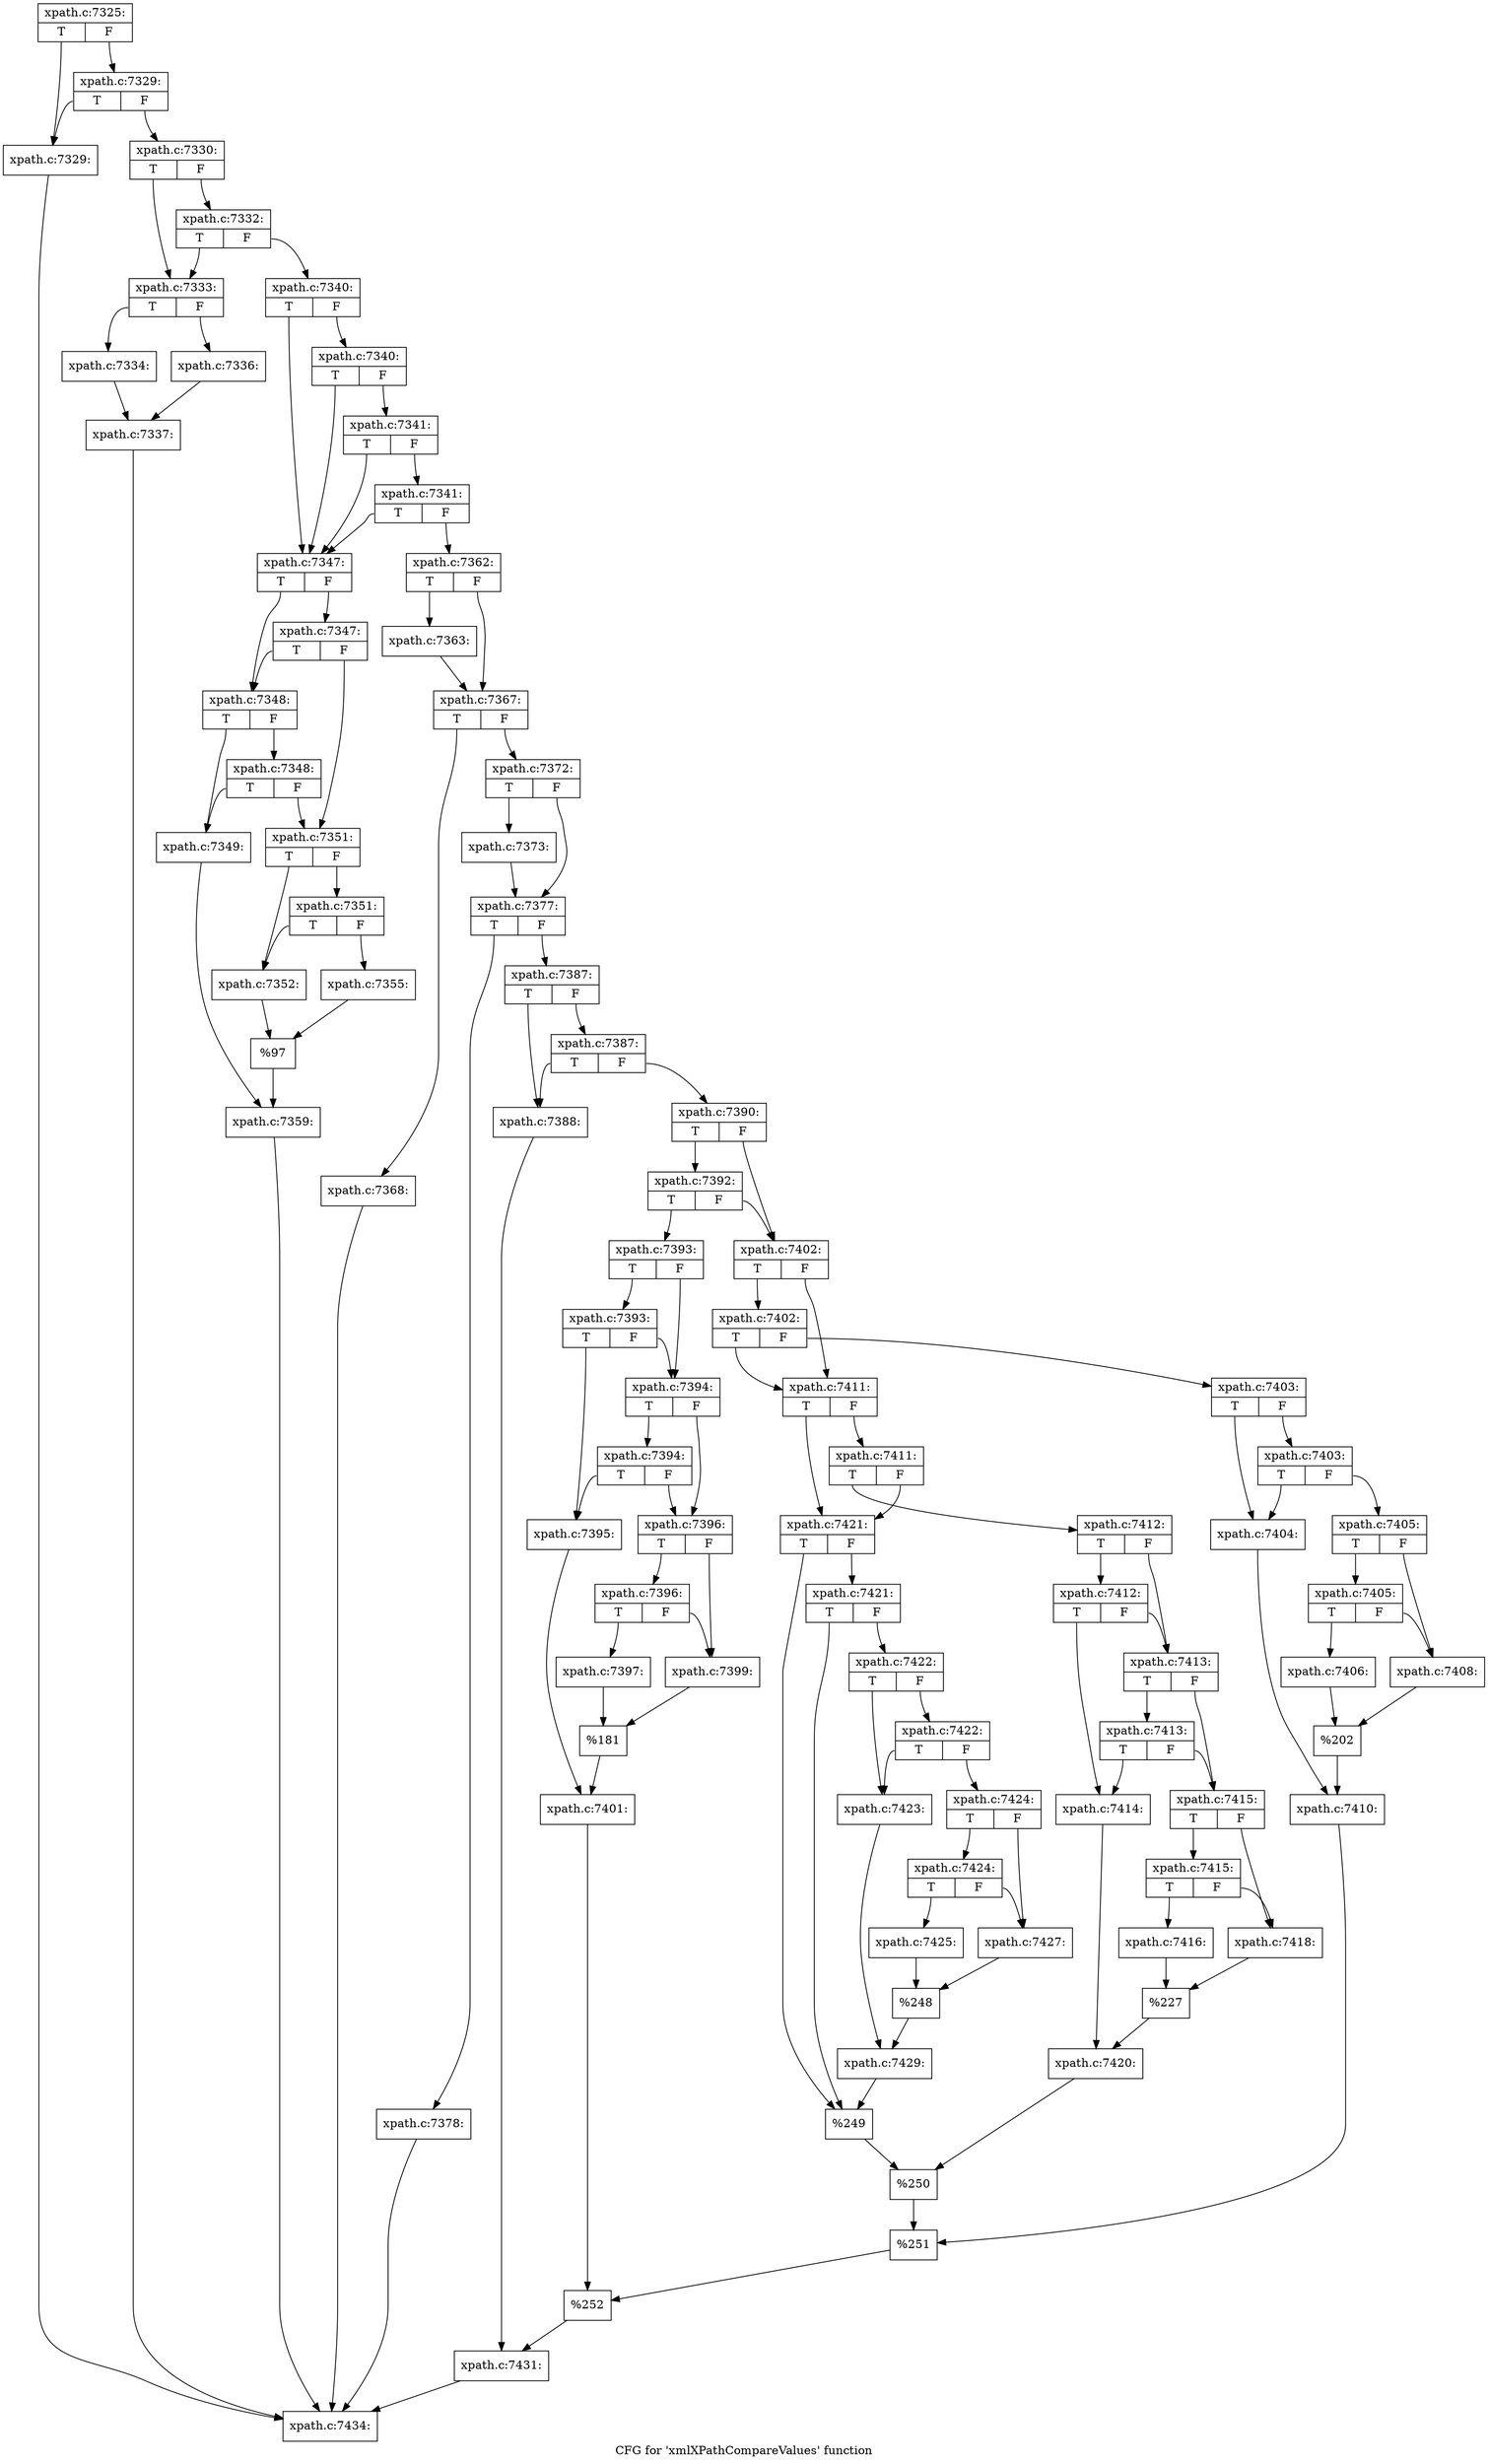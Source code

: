 digraph "CFG for 'xmlXPathCompareValues' function" {
	label="CFG for 'xmlXPathCompareValues' function";

	Node0x49585d0 [shape=record,label="{xpath.c:7325:|{<s0>T|<s1>F}}"];
	Node0x49585d0:s0 -> Node0x4967790;
	Node0x49585d0:s1 -> Node0x4967830;
	Node0x4967830 [shape=record,label="{xpath.c:7329:|{<s0>T|<s1>F}}"];
	Node0x4967830:s0 -> Node0x4967790;
	Node0x4967830:s1 -> Node0x49677e0;
	Node0x4967790 [shape=record,label="{xpath.c:7329:}"];
	Node0x4967790 -> Node0x4422280;
	Node0x49677e0 [shape=record,label="{xpath.c:7330:|{<s0>T|<s1>F}}"];
	Node0x49677e0:s0 -> Node0x49684b0;
	Node0x49677e0:s1 -> Node0x4968550;
	Node0x4968550 [shape=record,label="{xpath.c:7332:|{<s0>T|<s1>F}}"];
	Node0x4968550:s0 -> Node0x49684b0;
	Node0x4968550:s1 -> Node0x4968500;
	Node0x49684b0 [shape=record,label="{xpath.c:7333:|{<s0>T|<s1>F}}"];
	Node0x49684b0:s0 -> Node0x4968b40;
	Node0x49684b0:s1 -> Node0x4968be0;
	Node0x4968b40 [shape=record,label="{xpath.c:7334:}"];
	Node0x4968b40 -> Node0x4968b90;
	Node0x4968be0 [shape=record,label="{xpath.c:7336:}"];
	Node0x4968be0 -> Node0x4968b90;
	Node0x4968b90 [shape=record,label="{xpath.c:7337:}"];
	Node0x4968b90 -> Node0x4422280;
	Node0x4968500 [shape=record,label="{xpath.c:7340:|{<s0>T|<s1>F}}"];
	Node0x4968500:s0 -> Node0x49698e0;
	Node0x4968500:s1 -> Node0x4969a80;
	Node0x4969a80 [shape=record,label="{xpath.c:7340:|{<s0>T|<s1>F}}"];
	Node0x4969a80:s0 -> Node0x49698e0;
	Node0x4969a80:s1 -> Node0x4969a00;
	Node0x4969a00 [shape=record,label="{xpath.c:7341:|{<s0>T|<s1>F}}"];
	Node0x4969a00:s0 -> Node0x49698e0;
	Node0x4969a00:s1 -> Node0x4969980;
	Node0x4969980 [shape=record,label="{xpath.c:7341:|{<s0>T|<s1>F}}"];
	Node0x4969980:s0 -> Node0x49698e0;
	Node0x4969980:s1 -> Node0x4969930;
	Node0x49698e0 [shape=record,label="{xpath.c:7347:|{<s0>T|<s1>F}}"];
	Node0x49698e0:s0 -> Node0x496aa20;
	Node0x49698e0:s1 -> Node0x496aaa0;
	Node0x496aaa0 [shape=record,label="{xpath.c:7347:|{<s0>T|<s1>F}}"];
	Node0x496aaa0:s0 -> Node0x496aa20;
	Node0x496aaa0:s1 -> Node0x496a9d0;
	Node0x496aa20 [shape=record,label="{xpath.c:7348:|{<s0>T|<s1>F}}"];
	Node0x496aa20:s0 -> Node0x496a930;
	Node0x496aa20:s1 -> Node0x496b180;
	Node0x496b180 [shape=record,label="{xpath.c:7348:|{<s0>T|<s1>F}}"];
	Node0x496b180:s0 -> Node0x496a930;
	Node0x496b180:s1 -> Node0x496a9d0;
	Node0x496a930 [shape=record,label="{xpath.c:7349:}"];
	Node0x496a930 -> Node0x496a980;
	Node0x496a9d0 [shape=record,label="{xpath.c:7351:|{<s0>T|<s1>F}}"];
	Node0x496a9d0:s0 -> Node0x496c240;
	Node0x496a9d0:s1 -> Node0x496c7d0;
	Node0x496c7d0 [shape=record,label="{xpath.c:7351:|{<s0>T|<s1>F}}"];
	Node0x496c7d0:s0 -> Node0x496c240;
	Node0x496c7d0:s1 -> Node0x496c780;
	Node0x496c240 [shape=record,label="{xpath.c:7352:}"];
	Node0x496c240 -> Node0x496c730;
	Node0x496c780 [shape=record,label="{xpath.c:7355:}"];
	Node0x496c780 -> Node0x496c730;
	Node0x496c730 [shape=record,label="{%97}"];
	Node0x496c730 -> Node0x496a980;
	Node0x496a980 [shape=record,label="{xpath.c:7359:}"];
	Node0x496a980 -> Node0x4422280;
	Node0x4969930 [shape=record,label="{xpath.c:7362:|{<s0>T|<s1>F}}"];
	Node0x4969930:s0 -> Node0x49302c0;
	Node0x4969930:s1 -> Node0x496d240;
	Node0x49302c0 [shape=record,label="{xpath.c:7363:}"];
	Node0x49302c0 -> Node0x496d240;
	Node0x496d240 [shape=record,label="{xpath.c:7367:|{<s0>T|<s1>F}}"];
	Node0x496d240:s0 -> Node0x496ea00;
	Node0x496d240:s1 -> Node0x496eeb0;
	Node0x496ea00 [shape=record,label="{xpath.c:7368:}"];
	Node0x496ea00 -> Node0x4422280;
	Node0x496eeb0 [shape=record,label="{xpath.c:7372:|{<s0>T|<s1>F}}"];
	Node0x496eeb0:s0 -> Node0x496f6b0;
	Node0x496eeb0:s1 -> Node0x496f700;
	Node0x496f6b0 [shape=record,label="{xpath.c:7373:}"];
	Node0x496f6b0 -> Node0x496f700;
	Node0x496f700 [shape=record,label="{xpath.c:7377:|{<s0>T|<s1>F}}"];
	Node0x496f700:s0 -> Node0x49701b0;
	Node0x496f700:s1 -> Node0x4970200;
	Node0x49701b0 [shape=record,label="{xpath.c:7378:}"];
	Node0x49701b0 -> Node0x4422280;
	Node0x4970200 [shape=record,label="{xpath.c:7387:|{<s0>T|<s1>F}}"];
	Node0x4970200:s0 -> Node0x4970f20;
	Node0x4970200:s1 -> Node0x4971010;
	Node0x4971010 [shape=record,label="{xpath.c:7387:|{<s0>T|<s1>F}}"];
	Node0x4971010:s0 -> Node0x4970f20;
	Node0x4971010:s1 -> Node0x4970fc0;
	Node0x4970f20 [shape=record,label="{xpath.c:7388:}"];
	Node0x4970f20 -> Node0x4970f70;
	Node0x4970fc0 [shape=record,label="{xpath.c:7390:|{<s0>T|<s1>F}}"];
	Node0x4970fc0:s0 -> Node0x49721f0;
	Node0x4970fc0:s1 -> Node0x49721a0;
	Node0x49721f0 [shape=record,label="{xpath.c:7392:|{<s0>T|<s1>F}}"];
	Node0x49721f0:s0 -> Node0x4972100;
	Node0x49721f0:s1 -> Node0x49721a0;
	Node0x4972100 [shape=record,label="{xpath.c:7393:|{<s0>T|<s1>F}}"];
	Node0x4972100:s0 -> Node0x49727b0;
	Node0x4972100:s1 -> Node0x4972730;
	Node0x49727b0 [shape=record,label="{xpath.c:7393:|{<s0>T|<s1>F}}"];
	Node0x49727b0:s0 -> Node0x4972640;
	Node0x49727b0:s1 -> Node0x4972730;
	Node0x4972730 [shape=record,label="{xpath.c:7394:|{<s0>T|<s1>F}}"];
	Node0x4972730:s0 -> Node0x4972cf0;
	Node0x4972730:s1 -> Node0x49726e0;
	Node0x4972cf0 [shape=record,label="{xpath.c:7394:|{<s0>T|<s1>F}}"];
	Node0x4972cf0:s0 -> Node0x4972640;
	Node0x4972cf0:s1 -> Node0x49726e0;
	Node0x4972640 [shape=record,label="{xpath.c:7395:}"];
	Node0x4972640 -> Node0x4972690;
	Node0x49726e0 [shape=record,label="{xpath.c:7396:|{<s0>T|<s1>F}}"];
	Node0x49726e0:s0 -> Node0x4973460;
	Node0x49726e0:s1 -> Node0x4973410;
	Node0x4973460 [shape=record,label="{xpath.c:7396:|{<s0>T|<s1>F}}"];
	Node0x4973460:s0 -> Node0x4973370;
	Node0x4973460:s1 -> Node0x4973410;
	Node0x4973370 [shape=record,label="{xpath.c:7397:}"];
	Node0x4973370 -> Node0x49733c0;
	Node0x4973410 [shape=record,label="{xpath.c:7399:}"];
	Node0x4973410 -> Node0x49733c0;
	Node0x49733c0 [shape=record,label="{%181}"];
	Node0x49733c0 -> Node0x4972690;
	Node0x4972690 [shape=record,label="{xpath.c:7401:}"];
	Node0x4972690 -> Node0x4972150;
	Node0x49721a0 [shape=record,label="{xpath.c:7402:|{<s0>T|<s1>F}}"];
	Node0x49721a0:s0 -> Node0x4974470;
	Node0x49721a0:s1 -> Node0x4974420;
	Node0x4974470 [shape=record,label="{xpath.c:7402:|{<s0>T|<s1>F}}"];
	Node0x4974470:s0 -> Node0x4974420;
	Node0x4974470:s1 -> Node0x4974380;
	Node0x4974380 [shape=record,label="{xpath.c:7403:|{<s0>T|<s1>F}}"];
	Node0x4974380:s0 -> Node0x49748c0;
	Node0x4974380:s1 -> Node0x49749b0;
	Node0x49749b0 [shape=record,label="{xpath.c:7403:|{<s0>T|<s1>F}}"];
	Node0x49749b0:s0 -> Node0x49748c0;
	Node0x49749b0:s1 -> Node0x4974960;
	Node0x49748c0 [shape=record,label="{xpath.c:7404:}"];
	Node0x49748c0 -> Node0x4974910;
	Node0x4974960 [shape=record,label="{xpath.c:7405:|{<s0>T|<s1>F}}"];
	Node0x4974960:s0 -> Node0x49751f0;
	Node0x4974960:s1 -> Node0x49751a0;
	Node0x49751f0 [shape=record,label="{xpath.c:7405:|{<s0>T|<s1>F}}"];
	Node0x49751f0:s0 -> Node0x4975100;
	Node0x49751f0:s1 -> Node0x49751a0;
	Node0x4975100 [shape=record,label="{xpath.c:7406:}"];
	Node0x4975100 -> Node0x4975150;
	Node0x49751a0 [shape=record,label="{xpath.c:7408:}"];
	Node0x49751a0 -> Node0x4975150;
	Node0x4975150 [shape=record,label="{%202}"];
	Node0x4975150 -> Node0x4974910;
	Node0x4974910 [shape=record,label="{xpath.c:7410:}"];
	Node0x4974910 -> Node0x49743d0;
	Node0x4974420 [shape=record,label="{xpath.c:7411:|{<s0>T|<s1>F}}"];
	Node0x4974420:s0 -> Node0x4976240;
	Node0x4974420:s1 -> Node0x4976290;
	Node0x4976290 [shape=record,label="{xpath.c:7411:|{<s0>T|<s1>F}}"];
	Node0x4976290:s0 -> Node0x49761a0;
	Node0x4976290:s1 -> Node0x4976240;
	Node0x49761a0 [shape=record,label="{xpath.c:7412:|{<s0>T|<s1>F}}"];
	Node0x49761a0:s0 -> Node0x49768d0;
	Node0x49761a0:s1 -> Node0x4976850;
	Node0x49768d0 [shape=record,label="{xpath.c:7412:|{<s0>T|<s1>F}}"];
	Node0x49768d0:s0 -> Node0x4976760;
	Node0x49768d0:s1 -> Node0x4976850;
	Node0x4976850 [shape=record,label="{xpath.c:7413:|{<s0>T|<s1>F}}"];
	Node0x4976850:s0 -> Node0x4976db0;
	Node0x4976850:s1 -> Node0x4976800;
	Node0x4976db0 [shape=record,label="{xpath.c:7413:|{<s0>T|<s1>F}}"];
	Node0x4976db0:s0 -> Node0x4976760;
	Node0x4976db0:s1 -> Node0x4976800;
	Node0x4976760 [shape=record,label="{xpath.c:7414:}"];
	Node0x4976760 -> Node0x49767b0;
	Node0x4976800 [shape=record,label="{xpath.c:7415:|{<s0>T|<s1>F}}"];
	Node0x4976800:s0 -> Node0x4977600;
	Node0x4976800:s1 -> Node0x49775b0;
	Node0x4977600 [shape=record,label="{xpath.c:7415:|{<s0>T|<s1>F}}"];
	Node0x4977600:s0 -> Node0x4977510;
	Node0x4977600:s1 -> Node0x49775b0;
	Node0x4977510 [shape=record,label="{xpath.c:7416:}"];
	Node0x4977510 -> Node0x4977560;
	Node0x49775b0 [shape=record,label="{xpath.c:7418:}"];
	Node0x49775b0 -> Node0x4977560;
	Node0x4977560 [shape=record,label="{%227}"];
	Node0x4977560 -> Node0x49767b0;
	Node0x49767b0 [shape=record,label="{xpath.c:7420:}"];
	Node0x49767b0 -> Node0x49761f0;
	Node0x4976240 [shape=record,label="{xpath.c:7421:|{<s0>T|<s1>F}}"];
	Node0x4976240:s0 -> Node0x4978630;
	Node0x4976240:s1 -> Node0x4978680;
	Node0x4978680 [shape=record,label="{xpath.c:7421:|{<s0>T|<s1>F}}"];
	Node0x4978680:s0 -> Node0x4978630;
	Node0x4978680:s1 -> Node0x49785e0;
	Node0x49785e0 [shape=record,label="{xpath.c:7422:|{<s0>T|<s1>F}}"];
	Node0x49785e0:s0 -> Node0x4978b50;
	Node0x49785e0:s1 -> Node0x4978c40;
	Node0x4978c40 [shape=record,label="{xpath.c:7422:|{<s0>T|<s1>F}}"];
	Node0x4978c40:s0 -> Node0x4978b50;
	Node0x4978c40:s1 -> Node0x4978bf0;
	Node0x4978b50 [shape=record,label="{xpath.c:7423:}"];
	Node0x4978b50 -> Node0x4978ba0;
	Node0x4978bf0 [shape=record,label="{xpath.c:7424:|{<s0>T|<s1>F}}"];
	Node0x4978bf0:s0 -> Node0x49794c0;
	Node0x4978bf0:s1 -> Node0x4979470;
	Node0x49794c0 [shape=record,label="{xpath.c:7424:|{<s0>T|<s1>F}}"];
	Node0x49794c0:s0 -> Node0x49793d0;
	Node0x49794c0:s1 -> Node0x4979470;
	Node0x49793d0 [shape=record,label="{xpath.c:7425:}"];
	Node0x49793d0 -> Node0x4979420;
	Node0x4979470 [shape=record,label="{xpath.c:7427:}"];
	Node0x4979470 -> Node0x4979420;
	Node0x4979420 [shape=record,label="{%248}"];
	Node0x4979420 -> Node0x4978ba0;
	Node0x4978ba0 [shape=record,label="{xpath.c:7429:}"];
	Node0x4978ba0 -> Node0x4978630;
	Node0x4978630 [shape=record,label="{%249}"];
	Node0x4978630 -> Node0x49761f0;
	Node0x49761f0 [shape=record,label="{%250}"];
	Node0x49761f0 -> Node0x49743d0;
	Node0x49743d0 [shape=record,label="{%251}"];
	Node0x49743d0 -> Node0x4972150;
	Node0x4972150 [shape=record,label="{%252}"];
	Node0x4972150 -> Node0x4970f70;
	Node0x4970f70 [shape=record,label="{xpath.c:7431:}"];
	Node0x4970f70 -> Node0x4422280;
	Node0x4422280 [shape=record,label="{xpath.c:7434:}"];
}

